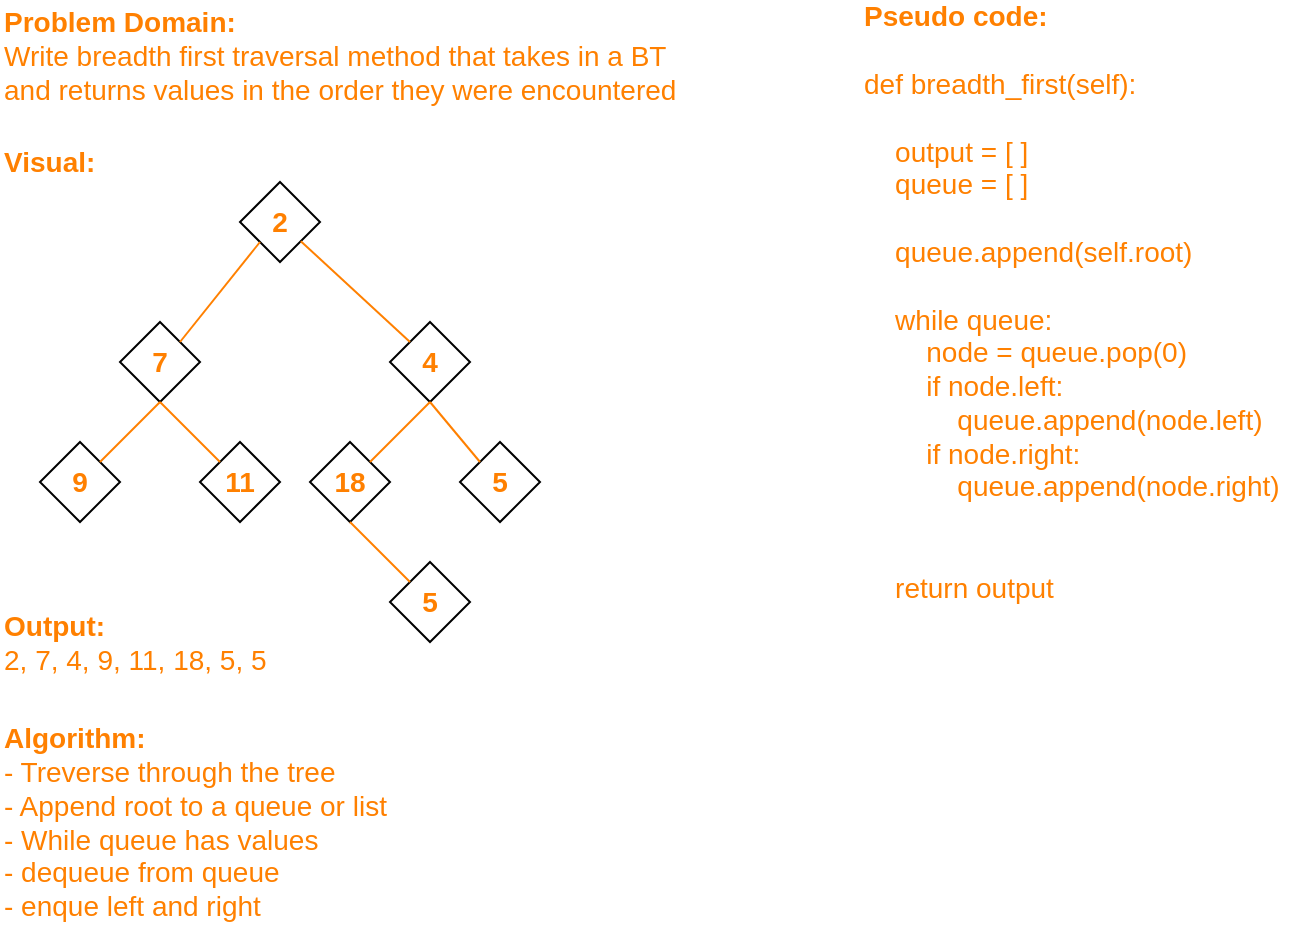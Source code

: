 <mxfile version="13.10.0" type="embed">
    <diagram id="j25wV6DL6mBUIM5yI2qN" name="Page-1">
        <mxGraphModel dx="2001" dy="790" grid="1" gridSize="10" guides="1" tooltips="1" connect="1" arrows="1" fold="1" page="1" pageScale="1" pageWidth="850" pageHeight="1400" math="0" shadow="0">
            <root>
                <mxCell id="0"/>
                <mxCell id="1" parent="0"/>
                <mxCell id="2" value="&lt;span style=&quot;font-size: 14px&quot;&gt;&lt;font color=&quot;#ff8000&quot;&gt;&lt;b&gt;Problem Domain:&lt;/b&gt;&lt;br&gt;Write breadth first traversal method that takes in a BT&lt;br&gt;and returns values in the order they were encountered&lt;br&gt;&lt;/font&gt;&lt;br&gt;&lt;/span&gt;" style="text;html=1;align=left;verticalAlign=middle;resizable=0;points=[];autosize=1;" vertex="1" parent="1">
                    <mxGeometry x="-840" y="20" width="350" height="70" as="geometry"/>
                </mxCell>
                <mxCell id="3" value="&lt;b&gt;&lt;font color=&quot;#ff8000&quot; style=&quot;font-size: 14px&quot;&gt;Visual:&lt;/font&gt;&lt;/b&gt;" style="text;html=1;align=left;verticalAlign=middle;resizable=0;points=[];autosize=1;" vertex="1" parent="1">
                    <mxGeometry x="-840" y="90" width="60" height="20" as="geometry"/>
                </mxCell>
                <mxCell id="4" value="&lt;font color=&quot;#ff8000&quot; size=&quot;1&quot;&gt;&lt;b style=&quot;font-size: 14px&quot;&gt;2&lt;/b&gt;&lt;/font&gt;" style="rhombus;whiteSpace=wrap;html=1;" vertex="1" parent="1">
                    <mxGeometry x="-720" y="110" width="40" height="40" as="geometry"/>
                </mxCell>
                <mxCell id="5" value="&lt;font color=&quot;#ff8000&quot; size=&quot;1&quot;&gt;&lt;b style=&quot;font-size: 14px&quot;&gt;7&lt;/b&gt;&lt;/font&gt;" style="rhombus;whiteSpace=wrap;html=1;" vertex="1" parent="1">
                    <mxGeometry x="-780" y="180" width="40" height="40" as="geometry"/>
                </mxCell>
                <mxCell id="6" value="&lt;font color=&quot;#ff8000&quot; size=&quot;1&quot;&gt;&lt;b style=&quot;font-size: 14px&quot;&gt;4&lt;/b&gt;&lt;/font&gt;" style="rhombus;whiteSpace=wrap;html=1;" vertex="1" parent="1">
                    <mxGeometry x="-645" y="180" width="40" height="40" as="geometry"/>
                </mxCell>
                <mxCell id="7" value="&lt;font color=&quot;#ff8000&quot; size=&quot;1&quot;&gt;&lt;b style=&quot;font-size: 14px&quot;&gt;9&lt;/b&gt;&lt;/font&gt;" style="rhombus;whiteSpace=wrap;html=1;" vertex="1" parent="1">
                    <mxGeometry x="-820" y="240" width="40" height="40" as="geometry"/>
                </mxCell>
                <mxCell id="8" value="&lt;font color=&quot;#ff8000&quot; size=&quot;1&quot;&gt;&lt;b style=&quot;font-size: 14px&quot;&gt;11&lt;/b&gt;&lt;/font&gt;" style="rhombus;whiteSpace=wrap;html=1;" vertex="1" parent="1">
                    <mxGeometry x="-740" y="240" width="40" height="40" as="geometry"/>
                </mxCell>
                <mxCell id="9" value="&lt;b&gt;&lt;font style=&quot;font-size: 14px&quot; color=&quot;#ff8000&quot;&gt;18&lt;/font&gt;&lt;/b&gt;" style="rhombus;whiteSpace=wrap;html=1;" vertex="1" parent="1">
                    <mxGeometry x="-685" y="240" width="40" height="40" as="geometry"/>
                </mxCell>
                <mxCell id="10" value="&lt;font color=&quot;#ff8000&quot; size=&quot;1&quot;&gt;&lt;b style=&quot;font-size: 14px&quot;&gt;5&lt;/b&gt;&lt;/font&gt;" style="rhombus;whiteSpace=wrap;html=1;" vertex="1" parent="1">
                    <mxGeometry x="-610" y="240" width="40" height="40" as="geometry"/>
                </mxCell>
                <mxCell id="11" value="&lt;font color=&quot;#ff8000&quot; size=&quot;1&quot;&gt;&lt;b style=&quot;font-size: 14px&quot;&gt;5&lt;/b&gt;&lt;/font&gt;" style="rhombus;whiteSpace=wrap;html=1;" vertex="1" parent="1">
                    <mxGeometry x="-645" y="300" width="40" height="40" as="geometry"/>
                </mxCell>
                <mxCell id="12" value="" style="endArrow=none;html=1;strokeColor=#FF8000;entryX=0;entryY=1;entryDx=0;entryDy=0;exitX=1;exitY=0;exitDx=0;exitDy=0;" edge="1" parent="1" source="5" target="4">
                    <mxGeometry width="50" height="50" relative="1" as="geometry">
                        <mxPoint x="-750" y="190" as="sourcePoint"/>
                        <mxPoint x="-700" y="140" as="targetPoint"/>
                    </mxGeometry>
                </mxCell>
                <mxCell id="13" value="" style="endArrow=none;html=1;strokeColor=#FF8000;entryX=0;entryY=1;entryDx=0;entryDy=0;exitX=1;exitY=0;exitDx=0;exitDy=0;" edge="1" parent="1" source="7">
                    <mxGeometry width="50" height="50" relative="1" as="geometry">
                        <mxPoint x="-800" y="270" as="sourcePoint"/>
                        <mxPoint x="-760" y="220" as="targetPoint"/>
                    </mxGeometry>
                </mxCell>
                <mxCell id="14" value="" style="endArrow=none;html=1;strokeColor=#FF8000;exitX=0.5;exitY=1;exitDx=0;exitDy=0;" edge="1" parent="1" source="5" target="8">
                    <mxGeometry width="50" height="50" relative="1" as="geometry">
                        <mxPoint x="-760" y="230" as="sourcePoint"/>
                        <mxPoint x="-750" y="230" as="targetPoint"/>
                    </mxGeometry>
                </mxCell>
                <mxCell id="17" value="" style="endArrow=none;html=1;strokeColor=#FF8000;entryX=0;entryY=0;entryDx=0;entryDy=0;" edge="1" parent="1" source="4" target="6">
                    <mxGeometry width="50" height="50" relative="1" as="geometry">
                        <mxPoint x="-690" y="140" as="sourcePoint"/>
                        <mxPoint x="-640" y="90" as="targetPoint"/>
                    </mxGeometry>
                </mxCell>
                <mxCell id="18" value="" style="endArrow=none;html=1;strokeColor=#FF8000;exitX=1;exitY=0;exitDx=0;exitDy=0;entryX=0.5;entryY=1;entryDx=0;entryDy=0;" edge="1" parent="1" source="9" target="6">
                    <mxGeometry width="50" height="50" relative="1" as="geometry">
                        <mxPoint x="-670" y="270" as="sourcePoint"/>
                        <mxPoint x="-620" y="220" as="targetPoint"/>
                    </mxGeometry>
                </mxCell>
                <mxCell id="19" value="" style="endArrow=none;html=1;strokeColor=#FF8000;exitX=0.5;exitY=1;exitDx=0;exitDy=0;entryX=0;entryY=0;entryDx=0;entryDy=0;" edge="1" parent="1" source="6" target="10">
                    <mxGeometry width="50" height="50" relative="1" as="geometry">
                        <mxPoint x="-605" y="225" as="sourcePoint"/>
                        <mxPoint x="-555" y="175" as="targetPoint"/>
                    </mxGeometry>
                </mxCell>
                <mxCell id="20" value="" style="endArrow=none;html=1;strokeColor=#FF8000;exitX=0;exitY=0;exitDx=0;exitDy=0;entryX=0.5;entryY=1;entryDx=0;entryDy=0;" edge="1" parent="1" source="11" target="9">
                    <mxGeometry width="50" height="50" relative="1" as="geometry">
                        <mxPoint x="-695" y="320" as="sourcePoint"/>
                        <mxPoint x="-645" y="270" as="targetPoint"/>
                    </mxGeometry>
                </mxCell>
                <mxCell id="22" value="&lt;font style=&quot;font-size: 14px&quot; color=&quot;#ff8000&quot;&gt;&lt;b&gt;Output:&lt;/b&gt;&lt;br&gt;2, 7, 4, 9, 11, 18, 5, 5&lt;br&gt;&lt;/font&gt;" style="text;html=1;align=left;verticalAlign=middle;resizable=0;points=[];autosize=1;" vertex="1" parent="1">
                    <mxGeometry x="-840" y="320" width="150" height="40" as="geometry"/>
                </mxCell>
                <mxCell id="23" value="&lt;font style=&quot;font-size: 14px&quot; color=&quot;#ff8000&quot;&gt;&lt;b&gt;Algorithm:&lt;/b&gt;&lt;br&gt;- Treverse through the tree&lt;br&gt;- Append root to a queue or list&lt;br&gt;- While queue has values&lt;br&gt;- dequeue from queue&lt;br&gt;- enque left and right&lt;br&gt;&lt;/font&gt;" style="text;html=1;align=left;verticalAlign=middle;resizable=0;points=[];autosize=1;" vertex="1" parent="1">
                    <mxGeometry x="-840" y="380" width="210" height="100" as="geometry"/>
                </mxCell>
                <mxCell id="24" value="&lt;font style=&quot;font-size: 14px&quot; color=&quot;#ff8000&quot;&gt;&lt;b&gt;Pseudo code:&lt;/b&gt;&lt;br&gt;&lt;br&gt;def breadth_first(self):&lt;br&gt;&lt;br&gt;&amp;nbsp; &amp;nbsp; output = [ ]&lt;br&gt;&amp;nbsp; &amp;nbsp; queue = [ ]&lt;br&gt;&lt;br&gt;&amp;nbsp; &amp;nbsp; queue.append(self.root)&lt;br&gt;&lt;br&gt;&amp;nbsp; &amp;nbsp; while queue:&lt;br&gt;&amp;nbsp; &amp;nbsp; &amp;nbsp; &amp;nbsp; node = queue.pop(0)&lt;br&gt;&amp;nbsp; &amp;nbsp; &amp;nbsp; &amp;nbsp; if node.left:&lt;br&gt;&amp;nbsp; &amp;nbsp; &amp;nbsp; &amp;nbsp; &amp;nbsp; &amp;nbsp; queue.append(node.left)&lt;br&gt;&amp;nbsp; &amp;nbsp; &amp;nbsp; &amp;nbsp; if node.right:&lt;br&gt;&amp;nbsp; &amp;nbsp; &amp;nbsp; &amp;nbsp; &amp;nbsp; &amp;nbsp; queue.append(node.right)&lt;br&gt;&amp;nbsp; &amp;nbsp;&amp;nbsp;&lt;br&gt;&lt;br&gt;&amp;nbsp; &amp;nbsp; return output&lt;br&gt;&lt;/font&gt;" style="text;html=1;align=left;verticalAlign=middle;resizable=0;points=[];autosize=1;" vertex="1" parent="1">
                    <mxGeometry x="-410" y="30" width="220" height="280" as="geometry"/>
                </mxCell>
            </root>
        </mxGraphModel>
    </diagram>
</mxfile>